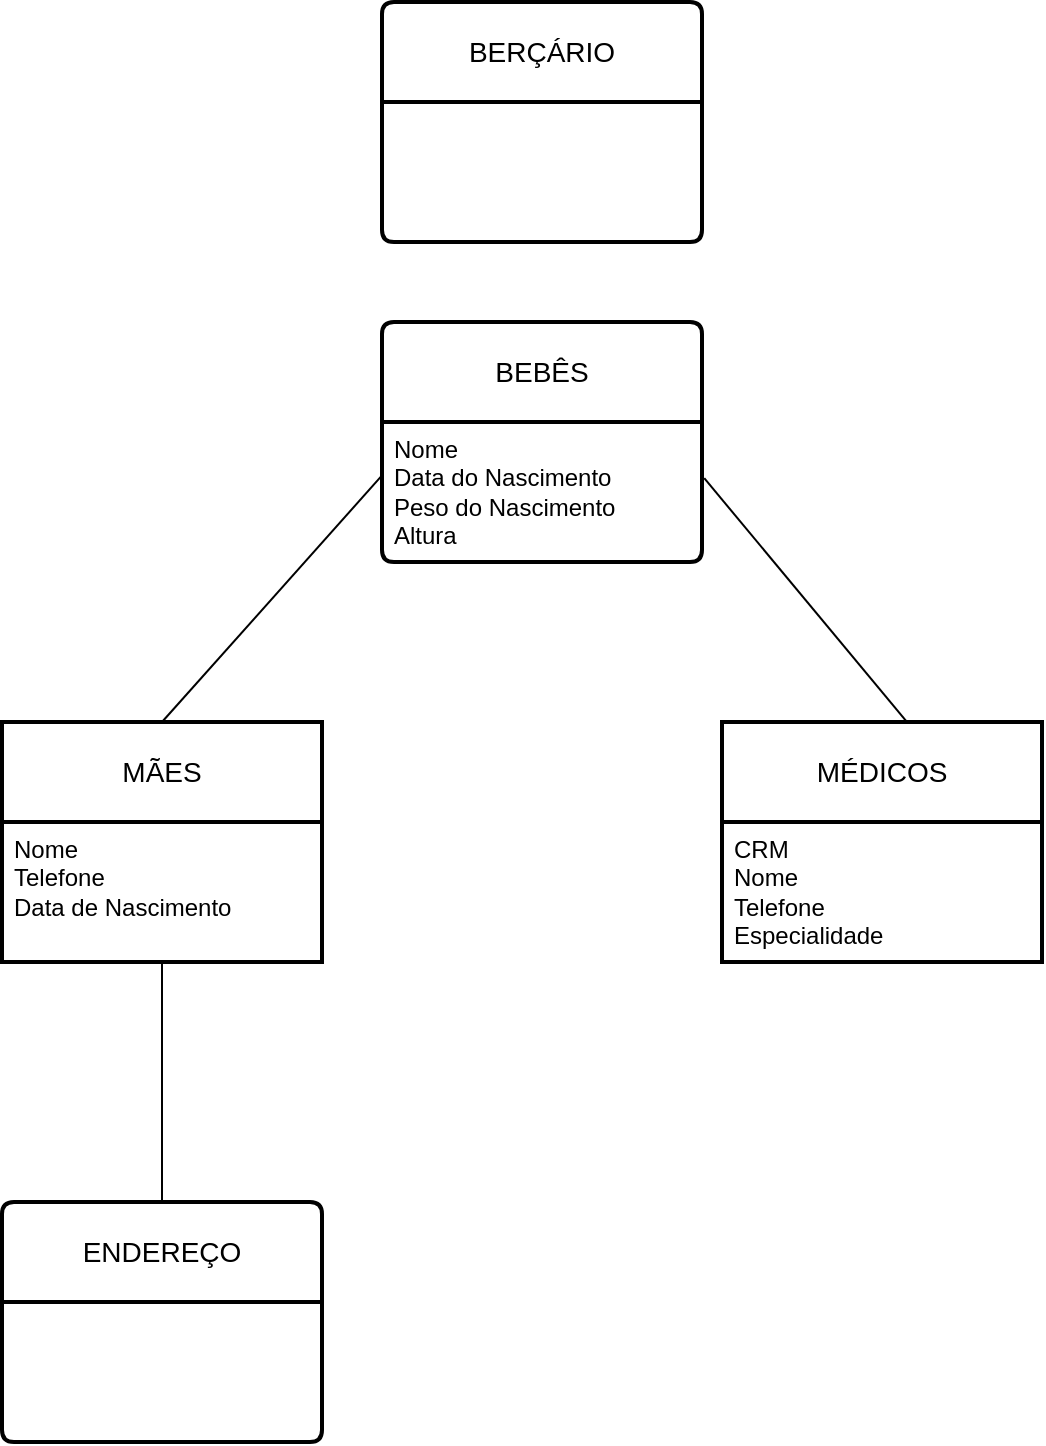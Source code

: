 <mxfile version="26.0.16">
  <diagram id="R2lEEEUBdFMjLlhIrx00" name="Page-1">
    <mxGraphModel dx="1793" dy="933" grid="1" gridSize="10" guides="1" tooltips="1" connect="1" arrows="1" fold="1" page="1" pageScale="1" pageWidth="850" pageHeight="1100" math="0" shadow="0" extFonts="Permanent Marker^https://fonts.googleapis.com/css?family=Permanent+Marker">
      <root>
        <mxCell id="0" />
        <mxCell id="1" parent="0" />
        <mxCell id="3y-TYH4g0Kz7OYsDt9np-11" style="edgeStyle=orthogonalEdgeStyle;rounded=0;orthogonalLoop=1;jettySize=auto;html=1;" parent="1" source="3y-TYH4g0Kz7OYsDt9np-4" target="3y-TYH4g0Kz7OYsDt9np-3" edge="1">
          <mxGeometry relative="1" as="geometry">
            <Array as="points">
              <mxPoint x="425" y="440" />
              <mxPoint x="425" y="440" />
            </Array>
          </mxGeometry>
        </mxCell>
        <mxCell id="3y-TYH4g0Kz7OYsDt9np-1" value="MÃES" style="swimlane;childLayout=stackLayout;horizontal=1;startSize=50;horizontalStack=0;rounded=1;fontSize=14;fontStyle=0;strokeWidth=2;resizeParent=0;resizeLast=1;shadow=0;dashed=0;align=center;arcSize=0;whiteSpace=wrap;html=1;" parent="1" vertex="1">
          <mxGeometry x="160" y="600" width="160" height="120" as="geometry" />
        </mxCell>
        <mxCell id="3y-TYH4g0Kz7OYsDt9np-2" value="Nome&lt;div&gt;Telefone&lt;/div&gt;&lt;div&gt;Data de Nascimento&lt;/div&gt;" style="align=left;strokeColor=none;fillColor=none;spacingLeft=4;spacingRight=4;fontSize=12;verticalAlign=top;resizable=0;rotatable=0;part=1;html=1;whiteSpace=wrap;" parent="3y-TYH4g0Kz7OYsDt9np-1" vertex="1">
          <mxGeometry y="50" width="160" height="70" as="geometry" />
        </mxCell>
        <mxCell id="3y-TYH4g0Kz7OYsDt9np-3" value="BEBÊS" style="swimlane;childLayout=stackLayout;horizontal=1;startSize=50;horizontalStack=0;rounded=1;fontSize=14;fontStyle=0;strokeWidth=2;resizeParent=0;resizeLast=1;shadow=0;dashed=0;align=center;arcSize=4;whiteSpace=wrap;html=1;" parent="1" vertex="1">
          <mxGeometry x="350" y="400" width="160" height="120" as="geometry" />
        </mxCell>
        <mxCell id="3y-TYH4g0Kz7OYsDt9np-4" value="Nome&lt;div&gt;Data do Nascimento&lt;/div&gt;&lt;div&gt;Peso do Nascimento&lt;/div&gt;&lt;div&gt;Altura&lt;/div&gt;" style="align=left;strokeColor=none;fillColor=none;spacingLeft=4;spacingRight=4;fontSize=12;verticalAlign=top;resizable=0;rotatable=0;part=1;html=1;whiteSpace=wrap;" parent="3y-TYH4g0Kz7OYsDt9np-3" vertex="1">
          <mxGeometry y="50" width="160" height="70" as="geometry" />
        </mxCell>
        <mxCell id="3y-TYH4g0Kz7OYsDt9np-5" value="MÉDICOS" style="swimlane;childLayout=stackLayout;horizontal=1;startSize=50;horizontalStack=0;rounded=1;fontSize=14;fontStyle=0;strokeWidth=2;resizeParent=0;resizeLast=1;shadow=0;dashed=0;align=center;arcSize=0;whiteSpace=wrap;html=1;" parent="1" vertex="1">
          <mxGeometry x="520" y="600" width="160" height="120" as="geometry" />
        </mxCell>
        <mxCell id="3y-TYH4g0Kz7OYsDt9np-6" value="CRM&lt;div&gt;Nome&lt;/div&gt;&lt;div&gt;Telefone&lt;/div&gt;&lt;div&gt;Especialidade&lt;/div&gt;" style="align=left;strokeColor=none;fillColor=none;spacingLeft=4;spacingRight=4;fontSize=12;verticalAlign=top;resizable=0;rotatable=0;part=1;html=1;whiteSpace=wrap;" parent="3y-TYH4g0Kz7OYsDt9np-5" vertex="1">
          <mxGeometry y="50" width="160" height="70" as="geometry" />
        </mxCell>
        <mxCell id="3y-TYH4g0Kz7OYsDt9np-7" value="BERÇÁRIO" style="swimlane;childLayout=stackLayout;horizontal=1;startSize=50;horizontalStack=0;rounded=1;fontSize=14;fontStyle=0;strokeWidth=2;resizeParent=0;resizeLast=1;shadow=0;dashed=0;align=center;arcSize=4;whiteSpace=wrap;html=1;" parent="1" vertex="1">
          <mxGeometry x="350" y="240" width="160" height="120" as="geometry" />
        </mxCell>
        <mxCell id="3y-TYH4g0Kz7OYsDt9np-16" value="" style="endArrow=none;html=1;rounded=0;entryX=-0.002;entryY=0.387;entryDx=0;entryDy=0;exitX=0.5;exitY=0;exitDx=0;exitDy=0;entryPerimeter=0;" parent="1" source="3y-TYH4g0Kz7OYsDt9np-1" target="3y-TYH4g0Kz7OYsDt9np-4" edge="1">
          <mxGeometry width="50" height="50" relative="1" as="geometry">
            <mxPoint x="400" y="690" as="sourcePoint" />
            <mxPoint x="450" y="640" as="targetPoint" />
          </mxGeometry>
        </mxCell>
        <mxCell id="3y-TYH4g0Kz7OYsDt9np-17" value="" style="endArrow=none;html=1;rounded=0;entryX=1.007;entryY=0.401;entryDx=0;entryDy=0;entryPerimeter=0;exitX=0.581;exitY=0.005;exitDx=0;exitDy=0;exitPerimeter=0;" parent="1" source="3y-TYH4g0Kz7OYsDt9np-5" target="3y-TYH4g0Kz7OYsDt9np-4" edge="1">
          <mxGeometry width="50" height="50" relative="1" as="geometry">
            <mxPoint x="570" y="670" as="sourcePoint" />
            <mxPoint x="620" y="620" as="targetPoint" />
          </mxGeometry>
        </mxCell>
        <mxCell id="xraj74hxMdlII2D9RcbE-1" value="ENDEREÇO" style="swimlane;childLayout=stackLayout;horizontal=1;startSize=50;horizontalStack=0;rounded=1;fontSize=14;fontStyle=0;strokeWidth=2;resizeParent=0;resizeLast=1;shadow=0;dashed=0;align=center;arcSize=4;whiteSpace=wrap;html=1;" vertex="1" parent="1">
          <mxGeometry x="160" y="840" width="160" height="120" as="geometry" />
        </mxCell>
        <mxCell id="xraj74hxMdlII2D9RcbE-2" value="&lt;div&gt;&lt;br&gt;&lt;/div&gt;" style="align=left;strokeColor=none;fillColor=none;spacingLeft=4;spacingRight=4;fontSize=12;verticalAlign=top;resizable=0;rotatable=0;part=1;html=1;whiteSpace=wrap;" vertex="1" parent="xraj74hxMdlII2D9RcbE-1">
          <mxGeometry y="50" width="160" height="70" as="geometry" />
        </mxCell>
        <mxCell id="xraj74hxMdlII2D9RcbE-10" value="" style="endArrow=none;html=1;rounded=0;exitX=0.5;exitY=0;exitDx=0;exitDy=0;entryX=0.5;entryY=1;entryDx=0;entryDy=0;" edge="1" parent="1" source="xraj74hxMdlII2D9RcbE-1" target="3y-TYH4g0Kz7OYsDt9np-2">
          <mxGeometry width="50" height="50" relative="1" as="geometry">
            <mxPoint x="190" y="770" as="sourcePoint" />
            <mxPoint x="250" y="730" as="targetPoint" />
          </mxGeometry>
        </mxCell>
      </root>
    </mxGraphModel>
  </diagram>
</mxfile>
